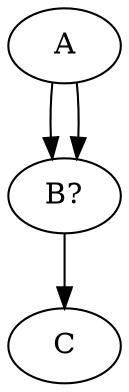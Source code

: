 digraph ghost{
A [label="A", cond="true"]
B [label="B?", cond="true", minrepeat=0, maxrepeat=1, lazyrepeat=true]
C [label="C", cond="opcode is mov"]

A -> B [childnumber=2]
A -> B [childnumber=1]
B -> C [childnumber=1]
}
